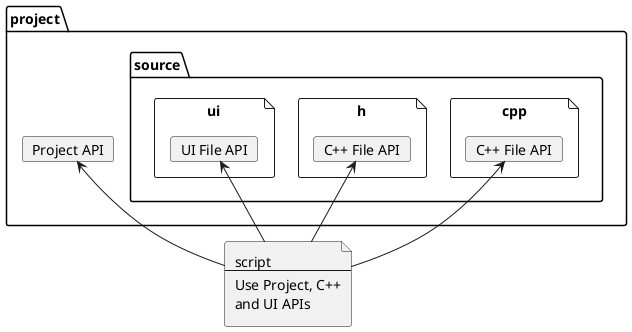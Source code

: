 @startuml
folder project {
  file source.cpp {
    card cppAPI[
      C++ File API
    ]
  }
  file source.h {
    card hAPI[
      C++ File API
    ]
  }
  file source.ui {
    card uiAPI[
      UI File API
    ]
  }
  card projectAPI[
    Project API
  ]
}

file script [
  script
  ----
  Use Project, C++
  and UI APIs
]

projectAPI<--script
cppAPI<--script
hAPI<--script
uiAPI<--script
@enduml
